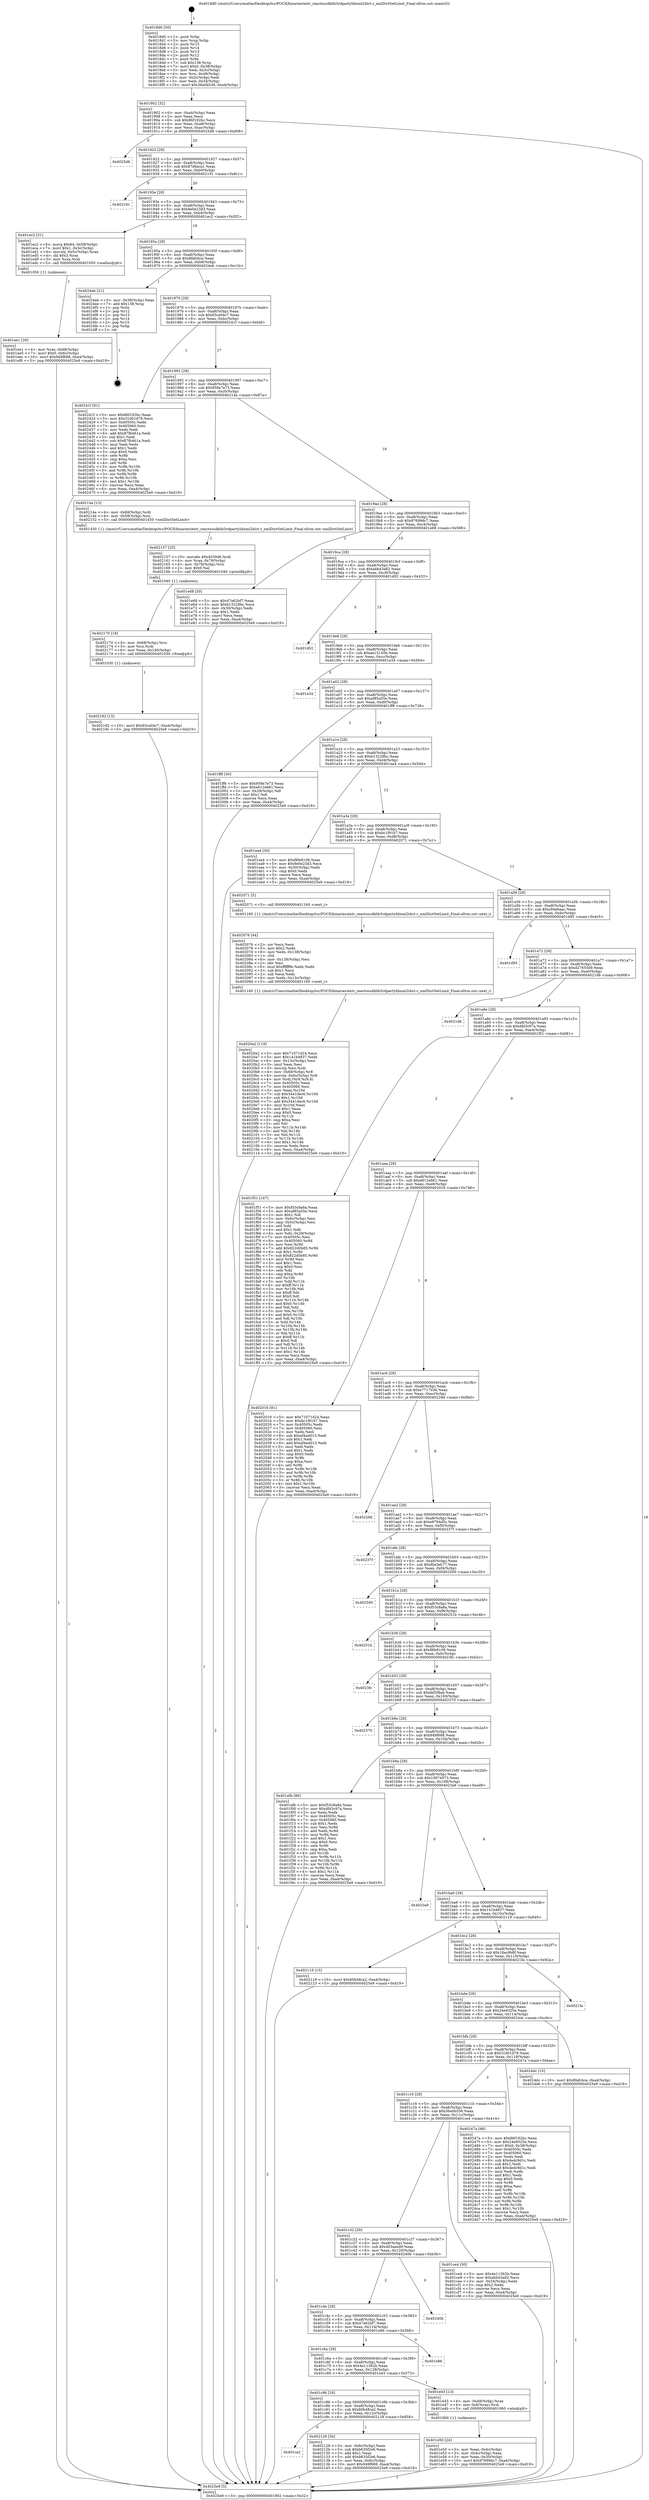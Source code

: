 digraph "0x4018d0" {
  label = "0x4018d0 (/mnt/c/Users/mathe/Desktop/tcc/POCII/binaries/extr_reactossdklib3rdpartylibxml2dict.c_xmlDictSetLimit_Final-ollvm.out::main(0))"
  labelloc = "t"
  node[shape=record]

  Entry [label="",width=0.3,height=0.3,shape=circle,fillcolor=black,style=filled]
  "0x401902" [label="{
     0x401902 [32]\l
     | [instrs]\l
     &nbsp;&nbsp;0x401902 \<+6\>: mov -0xa4(%rbp),%eax\l
     &nbsp;&nbsp;0x401908 \<+2\>: mov %eax,%ecx\l
     &nbsp;&nbsp;0x40190a \<+6\>: sub $0x86f192bc,%ecx\l
     &nbsp;&nbsp;0x401910 \<+6\>: mov %eax,-0xa8(%rbp)\l
     &nbsp;&nbsp;0x401916 \<+6\>: mov %ecx,-0xac(%rbp)\l
     &nbsp;&nbsp;0x40191c \<+6\>: je 00000000004025d8 \<main+0xd08\>\l
  }"]
  "0x4025d8" [label="{
     0x4025d8\l
  }", style=dashed]
  "0x401922" [label="{
     0x401922 [28]\l
     | [instrs]\l
     &nbsp;&nbsp;0x401922 \<+5\>: jmp 0000000000401927 \<main+0x57\>\l
     &nbsp;&nbsp;0x401927 \<+6\>: mov -0xa8(%rbp),%eax\l
     &nbsp;&nbsp;0x40192d \<+5\>: sub $0x87d6aca1,%eax\l
     &nbsp;&nbsp;0x401932 \<+6\>: mov %eax,-0xb0(%rbp)\l
     &nbsp;&nbsp;0x401938 \<+6\>: je 0000000000402191 \<main+0x8c1\>\l
  }"]
  Exit [label="",width=0.3,height=0.3,shape=circle,fillcolor=black,style=filled,peripheries=2]
  "0x402191" [label="{
     0x402191\l
  }", style=dashed]
  "0x40193e" [label="{
     0x40193e [28]\l
     | [instrs]\l
     &nbsp;&nbsp;0x40193e \<+5\>: jmp 0000000000401943 \<main+0x73\>\l
     &nbsp;&nbsp;0x401943 \<+6\>: mov -0xa8(%rbp),%eax\l
     &nbsp;&nbsp;0x401949 \<+5\>: sub $0x8e0e23d3,%eax\l
     &nbsp;&nbsp;0x40194e \<+6\>: mov %eax,-0xb4(%rbp)\l
     &nbsp;&nbsp;0x401954 \<+6\>: je 0000000000401ec2 \<main+0x5f2\>\l
  }"]
  "0x402182" [label="{
     0x402182 [15]\l
     | [instrs]\l
     &nbsp;&nbsp;0x402182 \<+10\>: movl $0x93ca04c7,-0xa4(%rbp)\l
     &nbsp;&nbsp;0x40218c \<+5\>: jmp 00000000004025e9 \<main+0xd19\>\l
  }"]
  "0x401ec2" [label="{
     0x401ec2 [31]\l
     | [instrs]\l
     &nbsp;&nbsp;0x401ec2 \<+8\>: movq $0x64,-0x58(%rbp)\l
     &nbsp;&nbsp;0x401eca \<+7\>: movl $0x1,-0x5c(%rbp)\l
     &nbsp;&nbsp;0x401ed1 \<+4\>: movslq -0x5c(%rbp),%rax\l
     &nbsp;&nbsp;0x401ed5 \<+4\>: shl $0x3,%rax\l
     &nbsp;&nbsp;0x401ed9 \<+3\>: mov %rax,%rdi\l
     &nbsp;&nbsp;0x401edc \<+5\>: call 0000000000401050 \<malloc@plt\>\l
     | [calls]\l
     &nbsp;&nbsp;0x401050 \{1\} (unknown)\l
  }"]
  "0x40195a" [label="{
     0x40195a [28]\l
     | [instrs]\l
     &nbsp;&nbsp;0x40195a \<+5\>: jmp 000000000040195f \<main+0x8f\>\l
     &nbsp;&nbsp;0x40195f \<+6\>: mov -0xa8(%rbp),%eax\l
     &nbsp;&nbsp;0x401965 \<+5\>: sub $0x8fafcbce,%eax\l
     &nbsp;&nbsp;0x40196a \<+6\>: mov %eax,-0xb8(%rbp)\l
     &nbsp;&nbsp;0x401970 \<+6\>: je 00000000004024eb \<main+0xc1b\>\l
  }"]
  "0x402170" [label="{
     0x402170 [18]\l
     | [instrs]\l
     &nbsp;&nbsp;0x402170 \<+4\>: mov -0x68(%rbp),%rsi\l
     &nbsp;&nbsp;0x402174 \<+3\>: mov %rsi,%rdi\l
     &nbsp;&nbsp;0x402177 \<+6\>: mov %eax,-0x140(%rbp)\l
     &nbsp;&nbsp;0x40217d \<+5\>: call 0000000000401030 \<free@plt\>\l
     | [calls]\l
     &nbsp;&nbsp;0x401030 \{1\} (unknown)\l
  }"]
  "0x4024eb" [label="{
     0x4024eb [21]\l
     | [instrs]\l
     &nbsp;&nbsp;0x4024eb \<+3\>: mov -0x38(%rbp),%eax\l
     &nbsp;&nbsp;0x4024ee \<+7\>: add $0x138,%rsp\l
     &nbsp;&nbsp;0x4024f5 \<+1\>: pop %rbx\l
     &nbsp;&nbsp;0x4024f6 \<+2\>: pop %r12\l
     &nbsp;&nbsp;0x4024f8 \<+2\>: pop %r13\l
     &nbsp;&nbsp;0x4024fa \<+2\>: pop %r14\l
     &nbsp;&nbsp;0x4024fc \<+2\>: pop %r15\l
     &nbsp;&nbsp;0x4024fe \<+1\>: pop %rbp\l
     &nbsp;&nbsp;0x4024ff \<+1\>: ret\l
  }"]
  "0x401976" [label="{
     0x401976 [28]\l
     | [instrs]\l
     &nbsp;&nbsp;0x401976 \<+5\>: jmp 000000000040197b \<main+0xab\>\l
     &nbsp;&nbsp;0x40197b \<+6\>: mov -0xa8(%rbp),%eax\l
     &nbsp;&nbsp;0x401981 \<+5\>: sub $0x93ca04c7,%eax\l
     &nbsp;&nbsp;0x401986 \<+6\>: mov %eax,-0xbc(%rbp)\l
     &nbsp;&nbsp;0x40198c \<+6\>: je 000000000040241f \<main+0xb4f\>\l
  }"]
  "0x402157" [label="{
     0x402157 [25]\l
     | [instrs]\l
     &nbsp;&nbsp;0x402157 \<+10\>: movabs $0x4030d6,%rdi\l
     &nbsp;&nbsp;0x402161 \<+4\>: mov %rax,-0x78(%rbp)\l
     &nbsp;&nbsp;0x402165 \<+4\>: mov -0x78(%rbp),%rsi\l
     &nbsp;&nbsp;0x402169 \<+2\>: mov $0x0,%al\l
     &nbsp;&nbsp;0x40216b \<+5\>: call 0000000000401040 \<printf@plt\>\l
     | [calls]\l
     &nbsp;&nbsp;0x401040 \{1\} (unknown)\l
  }"]
  "0x40241f" [label="{
     0x40241f [91]\l
     | [instrs]\l
     &nbsp;&nbsp;0x40241f \<+5\>: mov $0x86f192bc,%eax\l
     &nbsp;&nbsp;0x402424 \<+5\>: mov $0x31d01d79,%ecx\l
     &nbsp;&nbsp;0x402429 \<+7\>: mov 0x40505c,%edx\l
     &nbsp;&nbsp;0x402430 \<+7\>: mov 0x405060,%esi\l
     &nbsp;&nbsp;0x402437 \<+2\>: mov %edx,%edi\l
     &nbsp;&nbsp;0x402439 \<+6\>: add $0x87fb461a,%edi\l
     &nbsp;&nbsp;0x40243f \<+3\>: sub $0x1,%edi\l
     &nbsp;&nbsp;0x402442 \<+6\>: sub $0x87fb461a,%edi\l
     &nbsp;&nbsp;0x402448 \<+3\>: imul %edi,%edx\l
     &nbsp;&nbsp;0x40244b \<+3\>: and $0x1,%edx\l
     &nbsp;&nbsp;0x40244e \<+3\>: cmp $0x0,%edx\l
     &nbsp;&nbsp;0x402451 \<+4\>: sete %r8b\l
     &nbsp;&nbsp;0x402455 \<+3\>: cmp $0xa,%esi\l
     &nbsp;&nbsp;0x402458 \<+4\>: setl %r9b\l
     &nbsp;&nbsp;0x40245c \<+3\>: mov %r8b,%r10b\l
     &nbsp;&nbsp;0x40245f \<+3\>: and %r9b,%r10b\l
     &nbsp;&nbsp;0x402462 \<+3\>: xor %r9b,%r8b\l
     &nbsp;&nbsp;0x402465 \<+3\>: or %r8b,%r10b\l
     &nbsp;&nbsp;0x402468 \<+4\>: test $0x1,%r10b\l
     &nbsp;&nbsp;0x40246c \<+3\>: cmovne %ecx,%eax\l
     &nbsp;&nbsp;0x40246f \<+6\>: mov %eax,-0xa4(%rbp)\l
     &nbsp;&nbsp;0x402475 \<+5\>: jmp 00000000004025e9 \<main+0xd19\>\l
  }"]
  "0x401992" [label="{
     0x401992 [28]\l
     | [instrs]\l
     &nbsp;&nbsp;0x401992 \<+5\>: jmp 0000000000401997 \<main+0xc7\>\l
     &nbsp;&nbsp;0x401997 \<+6\>: mov -0xa8(%rbp),%eax\l
     &nbsp;&nbsp;0x40199d \<+5\>: sub $0x958e7e73,%eax\l
     &nbsp;&nbsp;0x4019a2 \<+6\>: mov %eax,-0xc0(%rbp)\l
     &nbsp;&nbsp;0x4019a8 \<+6\>: je 000000000040214a \<main+0x87a\>\l
  }"]
  "0x401ca2" [label="{
     0x401ca2\l
  }", style=dashed]
  "0x40214a" [label="{
     0x40214a [13]\l
     | [instrs]\l
     &nbsp;&nbsp;0x40214a \<+4\>: mov -0x68(%rbp),%rdi\l
     &nbsp;&nbsp;0x40214e \<+4\>: mov -0x58(%rbp),%rsi\l
     &nbsp;&nbsp;0x402152 \<+5\>: call 0000000000401450 \<xmlDictSetLimit\>\l
     | [calls]\l
     &nbsp;&nbsp;0x401450 \{1\} (/mnt/c/Users/mathe/Desktop/tcc/POCII/binaries/extr_reactossdklib3rdpartylibxml2dict.c_xmlDictSetLimit_Final-ollvm.out::xmlDictSetLimit)\l
  }"]
  "0x4019ae" [label="{
     0x4019ae [28]\l
     | [instrs]\l
     &nbsp;&nbsp;0x4019ae \<+5\>: jmp 00000000004019b3 \<main+0xe3\>\l
     &nbsp;&nbsp;0x4019b3 \<+6\>: mov -0xa8(%rbp),%eax\l
     &nbsp;&nbsp;0x4019b9 \<+5\>: sub $0x97699dc7,%eax\l
     &nbsp;&nbsp;0x4019be \<+6\>: mov %eax,-0xc4(%rbp)\l
     &nbsp;&nbsp;0x4019c4 \<+6\>: je 0000000000401e68 \<main+0x598\>\l
  }"]
  "0x402128" [label="{
     0x402128 [34]\l
     | [instrs]\l
     &nbsp;&nbsp;0x402128 \<+3\>: mov -0x6c(%rbp),%eax\l
     &nbsp;&nbsp;0x40212b \<+5\>: sub $0xb635f2e6,%eax\l
     &nbsp;&nbsp;0x402130 \<+3\>: add $0x1,%eax\l
     &nbsp;&nbsp;0x402133 \<+5\>: add $0xb635f2e6,%eax\l
     &nbsp;&nbsp;0x402138 \<+3\>: mov %eax,-0x6c(%rbp)\l
     &nbsp;&nbsp;0x40213b \<+10\>: movl $0x949f688,-0xa4(%rbp)\l
     &nbsp;&nbsp;0x402145 \<+5\>: jmp 00000000004025e9 \<main+0xd19\>\l
  }"]
  "0x401e68" [label="{
     0x401e68 [30]\l
     | [instrs]\l
     &nbsp;&nbsp;0x401e68 \<+5\>: mov $0x47a62bf7,%eax\l
     &nbsp;&nbsp;0x401e6d \<+5\>: mov $0xb13228bc,%ecx\l
     &nbsp;&nbsp;0x401e72 \<+3\>: mov -0x30(%rbp),%edx\l
     &nbsp;&nbsp;0x401e75 \<+3\>: cmp $0x1,%edx\l
     &nbsp;&nbsp;0x401e78 \<+3\>: cmovl %ecx,%eax\l
     &nbsp;&nbsp;0x401e7b \<+6\>: mov %eax,-0xa4(%rbp)\l
     &nbsp;&nbsp;0x401e81 \<+5\>: jmp 00000000004025e9 \<main+0xd19\>\l
  }"]
  "0x4019ca" [label="{
     0x4019ca [28]\l
     | [instrs]\l
     &nbsp;&nbsp;0x4019ca \<+5\>: jmp 00000000004019cf \<main+0xff\>\l
     &nbsp;&nbsp;0x4019cf \<+6\>: mov -0xa8(%rbp),%eax\l
     &nbsp;&nbsp;0x4019d5 \<+5\>: sub $0xabb43a82,%eax\l
     &nbsp;&nbsp;0x4019da \<+6\>: mov %eax,-0xc8(%rbp)\l
     &nbsp;&nbsp;0x4019e0 \<+6\>: je 0000000000401d02 \<main+0x432\>\l
  }"]
  "0x4020a2" [label="{
     0x4020a2 [119]\l
     | [instrs]\l
     &nbsp;&nbsp;0x4020a2 \<+5\>: mov $0x71071d24,%ecx\l
     &nbsp;&nbsp;0x4020a7 \<+5\>: mov $0x141b4837,%edx\l
     &nbsp;&nbsp;0x4020ac \<+6\>: mov -0x13c(%rbp),%esi\l
     &nbsp;&nbsp;0x4020b2 \<+3\>: imul %eax,%esi\l
     &nbsp;&nbsp;0x4020b5 \<+3\>: movslq %esi,%rdi\l
     &nbsp;&nbsp;0x4020b8 \<+4\>: mov -0x68(%rbp),%r8\l
     &nbsp;&nbsp;0x4020bc \<+4\>: movslq -0x6c(%rbp),%r9\l
     &nbsp;&nbsp;0x4020c0 \<+4\>: mov %rdi,(%r8,%r9,8)\l
     &nbsp;&nbsp;0x4020c4 \<+7\>: mov 0x40505c,%eax\l
     &nbsp;&nbsp;0x4020cb \<+7\>: mov 0x405060,%esi\l
     &nbsp;&nbsp;0x4020d2 \<+3\>: mov %eax,%r10d\l
     &nbsp;&nbsp;0x4020d5 \<+7\>: sub $0x3441dec6,%r10d\l
     &nbsp;&nbsp;0x4020dc \<+4\>: sub $0x1,%r10d\l
     &nbsp;&nbsp;0x4020e0 \<+7\>: add $0x3441dec6,%r10d\l
     &nbsp;&nbsp;0x4020e7 \<+4\>: imul %r10d,%eax\l
     &nbsp;&nbsp;0x4020eb \<+3\>: and $0x1,%eax\l
     &nbsp;&nbsp;0x4020ee \<+3\>: cmp $0x0,%eax\l
     &nbsp;&nbsp;0x4020f1 \<+4\>: sete %r11b\l
     &nbsp;&nbsp;0x4020f5 \<+3\>: cmp $0xa,%esi\l
     &nbsp;&nbsp;0x4020f8 \<+3\>: setl %bl\l
     &nbsp;&nbsp;0x4020fb \<+3\>: mov %r11b,%r14b\l
     &nbsp;&nbsp;0x4020fe \<+3\>: and %bl,%r14b\l
     &nbsp;&nbsp;0x402101 \<+3\>: xor %bl,%r11b\l
     &nbsp;&nbsp;0x402104 \<+3\>: or %r11b,%r14b\l
     &nbsp;&nbsp;0x402107 \<+4\>: test $0x1,%r14b\l
     &nbsp;&nbsp;0x40210b \<+3\>: cmovne %edx,%ecx\l
     &nbsp;&nbsp;0x40210e \<+6\>: mov %ecx,-0xa4(%rbp)\l
     &nbsp;&nbsp;0x402114 \<+5\>: jmp 00000000004025e9 \<main+0xd19\>\l
  }"]
  "0x401d02" [label="{
     0x401d02\l
  }", style=dashed]
  "0x4019e6" [label="{
     0x4019e6 [28]\l
     | [instrs]\l
     &nbsp;&nbsp;0x4019e6 \<+5\>: jmp 00000000004019eb \<main+0x11b\>\l
     &nbsp;&nbsp;0x4019eb \<+6\>: mov -0xa8(%rbp),%eax\l
     &nbsp;&nbsp;0x4019f1 \<+5\>: sub $0xae15145b,%eax\l
     &nbsp;&nbsp;0x4019f6 \<+6\>: mov %eax,-0xcc(%rbp)\l
     &nbsp;&nbsp;0x4019fc \<+6\>: je 0000000000401e34 \<main+0x564\>\l
  }"]
  "0x402076" [label="{
     0x402076 [44]\l
     | [instrs]\l
     &nbsp;&nbsp;0x402076 \<+2\>: xor %ecx,%ecx\l
     &nbsp;&nbsp;0x402078 \<+5\>: mov $0x2,%edx\l
     &nbsp;&nbsp;0x40207d \<+6\>: mov %edx,-0x138(%rbp)\l
     &nbsp;&nbsp;0x402083 \<+1\>: cltd\l
     &nbsp;&nbsp;0x402084 \<+6\>: mov -0x138(%rbp),%esi\l
     &nbsp;&nbsp;0x40208a \<+2\>: idiv %esi\l
     &nbsp;&nbsp;0x40208c \<+6\>: imul $0xfffffffe,%edx,%edx\l
     &nbsp;&nbsp;0x402092 \<+3\>: sub $0x1,%ecx\l
     &nbsp;&nbsp;0x402095 \<+2\>: sub %ecx,%edx\l
     &nbsp;&nbsp;0x402097 \<+6\>: mov %edx,-0x13c(%rbp)\l
     &nbsp;&nbsp;0x40209d \<+5\>: call 0000000000401160 \<next_i\>\l
     | [calls]\l
     &nbsp;&nbsp;0x401160 \{1\} (/mnt/c/Users/mathe/Desktop/tcc/POCII/binaries/extr_reactossdklib3rdpartylibxml2dict.c_xmlDictSetLimit_Final-ollvm.out::next_i)\l
  }"]
  "0x401e34" [label="{
     0x401e34\l
  }", style=dashed]
  "0x401a02" [label="{
     0x401a02 [28]\l
     | [instrs]\l
     &nbsp;&nbsp;0x401a02 \<+5\>: jmp 0000000000401a07 \<main+0x137\>\l
     &nbsp;&nbsp;0x401a07 \<+6\>: mov -0xa8(%rbp),%eax\l
     &nbsp;&nbsp;0x401a0d \<+5\>: sub $0xaf85a55e,%eax\l
     &nbsp;&nbsp;0x401a12 \<+6\>: mov %eax,-0xd0(%rbp)\l
     &nbsp;&nbsp;0x401a18 \<+6\>: je 0000000000401ff8 \<main+0x728\>\l
  }"]
  "0x401ee1" [label="{
     0x401ee1 [26]\l
     | [instrs]\l
     &nbsp;&nbsp;0x401ee1 \<+4\>: mov %rax,-0x68(%rbp)\l
     &nbsp;&nbsp;0x401ee5 \<+7\>: movl $0x0,-0x6c(%rbp)\l
     &nbsp;&nbsp;0x401eec \<+10\>: movl $0x949f688,-0xa4(%rbp)\l
     &nbsp;&nbsp;0x401ef6 \<+5\>: jmp 00000000004025e9 \<main+0xd19\>\l
  }"]
  "0x401ff8" [label="{
     0x401ff8 [30]\l
     | [instrs]\l
     &nbsp;&nbsp;0x401ff8 \<+5\>: mov $0x958e7e73,%eax\l
     &nbsp;&nbsp;0x401ffd \<+5\>: mov $0xe612eb61,%ecx\l
     &nbsp;&nbsp;0x402002 \<+3\>: mov -0x29(%rbp),%dl\l
     &nbsp;&nbsp;0x402005 \<+3\>: test $0x1,%dl\l
     &nbsp;&nbsp;0x402008 \<+3\>: cmovne %ecx,%eax\l
     &nbsp;&nbsp;0x40200b \<+6\>: mov %eax,-0xa4(%rbp)\l
     &nbsp;&nbsp;0x402011 \<+5\>: jmp 00000000004025e9 \<main+0xd19\>\l
  }"]
  "0x401a1e" [label="{
     0x401a1e [28]\l
     | [instrs]\l
     &nbsp;&nbsp;0x401a1e \<+5\>: jmp 0000000000401a23 \<main+0x153\>\l
     &nbsp;&nbsp;0x401a23 \<+6\>: mov -0xa8(%rbp),%eax\l
     &nbsp;&nbsp;0x401a29 \<+5\>: sub $0xb13228bc,%eax\l
     &nbsp;&nbsp;0x401a2e \<+6\>: mov %eax,-0xd4(%rbp)\l
     &nbsp;&nbsp;0x401a34 \<+6\>: je 0000000000401ea4 \<main+0x5d4\>\l
  }"]
  "0x401e50" [label="{
     0x401e50 [24]\l
     | [instrs]\l
     &nbsp;&nbsp;0x401e50 \<+3\>: mov %eax,-0x4c(%rbp)\l
     &nbsp;&nbsp;0x401e53 \<+3\>: mov -0x4c(%rbp),%eax\l
     &nbsp;&nbsp;0x401e56 \<+3\>: mov %eax,-0x30(%rbp)\l
     &nbsp;&nbsp;0x401e59 \<+10\>: movl $0x97699dc7,-0xa4(%rbp)\l
     &nbsp;&nbsp;0x401e63 \<+5\>: jmp 00000000004025e9 \<main+0xd19\>\l
  }"]
  "0x401ea4" [label="{
     0x401ea4 [30]\l
     | [instrs]\l
     &nbsp;&nbsp;0x401ea4 \<+5\>: mov $0xf8fe8108,%eax\l
     &nbsp;&nbsp;0x401ea9 \<+5\>: mov $0x8e0e23d3,%ecx\l
     &nbsp;&nbsp;0x401eae \<+3\>: mov -0x30(%rbp),%edx\l
     &nbsp;&nbsp;0x401eb1 \<+3\>: cmp $0x0,%edx\l
     &nbsp;&nbsp;0x401eb4 \<+3\>: cmove %ecx,%eax\l
     &nbsp;&nbsp;0x401eb7 \<+6\>: mov %eax,-0xa4(%rbp)\l
     &nbsp;&nbsp;0x401ebd \<+5\>: jmp 00000000004025e9 \<main+0xd19\>\l
  }"]
  "0x401a3a" [label="{
     0x401a3a [28]\l
     | [instrs]\l
     &nbsp;&nbsp;0x401a3a \<+5\>: jmp 0000000000401a3f \<main+0x16f\>\l
     &nbsp;&nbsp;0x401a3f \<+6\>: mov -0xa8(%rbp),%eax\l
     &nbsp;&nbsp;0x401a45 \<+5\>: sub $0xbc1f9167,%eax\l
     &nbsp;&nbsp;0x401a4a \<+6\>: mov %eax,-0xd8(%rbp)\l
     &nbsp;&nbsp;0x401a50 \<+6\>: je 0000000000402071 \<main+0x7a1\>\l
  }"]
  "0x401c86" [label="{
     0x401c86 [28]\l
     | [instrs]\l
     &nbsp;&nbsp;0x401c86 \<+5\>: jmp 0000000000401c8b \<main+0x3bb\>\l
     &nbsp;&nbsp;0x401c8b \<+6\>: mov -0xa8(%rbp),%eax\l
     &nbsp;&nbsp;0x401c91 \<+5\>: sub $0x60b48ca2,%eax\l
     &nbsp;&nbsp;0x401c96 \<+6\>: mov %eax,-0x12c(%rbp)\l
     &nbsp;&nbsp;0x401c9c \<+6\>: je 0000000000402128 \<main+0x858\>\l
  }"]
  "0x402071" [label="{
     0x402071 [5]\l
     | [instrs]\l
     &nbsp;&nbsp;0x402071 \<+5\>: call 0000000000401160 \<next_i\>\l
     | [calls]\l
     &nbsp;&nbsp;0x401160 \{1\} (/mnt/c/Users/mathe/Desktop/tcc/POCII/binaries/extr_reactossdklib3rdpartylibxml2dict.c_xmlDictSetLimit_Final-ollvm.out::next_i)\l
  }"]
  "0x401a56" [label="{
     0x401a56 [28]\l
     | [instrs]\l
     &nbsp;&nbsp;0x401a56 \<+5\>: jmp 0000000000401a5b \<main+0x18b\>\l
     &nbsp;&nbsp;0x401a5b \<+6\>: mov -0xa8(%rbp),%eax\l
     &nbsp;&nbsp;0x401a61 \<+5\>: sub $0xc94ebaac,%eax\l
     &nbsp;&nbsp;0x401a66 \<+6\>: mov %eax,-0xdc(%rbp)\l
     &nbsp;&nbsp;0x401a6c \<+6\>: je 0000000000401d95 \<main+0x4c5\>\l
  }"]
  "0x401e43" [label="{
     0x401e43 [13]\l
     | [instrs]\l
     &nbsp;&nbsp;0x401e43 \<+4\>: mov -0x48(%rbp),%rax\l
     &nbsp;&nbsp;0x401e47 \<+4\>: mov 0x8(%rax),%rdi\l
     &nbsp;&nbsp;0x401e4b \<+5\>: call 0000000000401060 \<atoi@plt\>\l
     | [calls]\l
     &nbsp;&nbsp;0x401060 \{1\} (unknown)\l
  }"]
  "0x401d95" [label="{
     0x401d95\l
  }", style=dashed]
  "0x401a72" [label="{
     0x401a72 [28]\l
     | [instrs]\l
     &nbsp;&nbsp;0x401a72 \<+5\>: jmp 0000000000401a77 \<main+0x1a7\>\l
     &nbsp;&nbsp;0x401a77 \<+6\>: mov -0xa8(%rbp),%eax\l
     &nbsp;&nbsp;0x401a7d \<+5\>: sub $0xd27655d9,%eax\l
     &nbsp;&nbsp;0x401a82 \<+6\>: mov %eax,-0xe0(%rbp)\l
     &nbsp;&nbsp;0x401a88 \<+6\>: je 00000000004021d6 \<main+0x906\>\l
  }"]
  "0x401c6a" [label="{
     0x401c6a [28]\l
     | [instrs]\l
     &nbsp;&nbsp;0x401c6a \<+5\>: jmp 0000000000401c6f \<main+0x39f\>\l
     &nbsp;&nbsp;0x401c6f \<+6\>: mov -0xa8(%rbp),%eax\l
     &nbsp;&nbsp;0x401c75 \<+5\>: sub $0x4e11362b,%eax\l
     &nbsp;&nbsp;0x401c7a \<+6\>: mov %eax,-0x128(%rbp)\l
     &nbsp;&nbsp;0x401c80 \<+6\>: je 0000000000401e43 \<main+0x573\>\l
  }"]
  "0x4021d6" [label="{
     0x4021d6\l
  }", style=dashed]
  "0x401a8e" [label="{
     0x401a8e [28]\l
     | [instrs]\l
     &nbsp;&nbsp;0x401a8e \<+5\>: jmp 0000000000401a93 \<main+0x1c3\>\l
     &nbsp;&nbsp;0x401a93 \<+6\>: mov -0xa8(%rbp),%eax\l
     &nbsp;&nbsp;0x401a99 \<+5\>: sub $0xdfd3c97a,%eax\l
     &nbsp;&nbsp;0x401a9e \<+6\>: mov %eax,-0xe4(%rbp)\l
     &nbsp;&nbsp;0x401aa4 \<+6\>: je 0000000000401f51 \<main+0x681\>\l
  }"]
  "0x401e86" [label="{
     0x401e86\l
  }", style=dashed]
  "0x401f51" [label="{
     0x401f51 [167]\l
     | [instrs]\l
     &nbsp;&nbsp;0x401f51 \<+5\>: mov $0xf53c8a8a,%eax\l
     &nbsp;&nbsp;0x401f56 \<+5\>: mov $0xaf85a55e,%ecx\l
     &nbsp;&nbsp;0x401f5b \<+2\>: mov $0x1,%dl\l
     &nbsp;&nbsp;0x401f5d \<+3\>: mov -0x6c(%rbp),%esi\l
     &nbsp;&nbsp;0x401f60 \<+3\>: cmp -0x5c(%rbp),%esi\l
     &nbsp;&nbsp;0x401f63 \<+4\>: setl %dil\l
     &nbsp;&nbsp;0x401f67 \<+4\>: and $0x1,%dil\l
     &nbsp;&nbsp;0x401f6b \<+4\>: mov %dil,-0x29(%rbp)\l
     &nbsp;&nbsp;0x401f6f \<+7\>: mov 0x40505c,%esi\l
     &nbsp;&nbsp;0x401f76 \<+8\>: mov 0x405060,%r8d\l
     &nbsp;&nbsp;0x401f7e \<+3\>: mov %esi,%r9d\l
     &nbsp;&nbsp;0x401f81 \<+7\>: add $0x822d0b85,%r9d\l
     &nbsp;&nbsp;0x401f88 \<+4\>: sub $0x1,%r9d\l
     &nbsp;&nbsp;0x401f8c \<+7\>: sub $0x822d0b85,%r9d\l
     &nbsp;&nbsp;0x401f93 \<+4\>: imul %r9d,%esi\l
     &nbsp;&nbsp;0x401f97 \<+3\>: and $0x1,%esi\l
     &nbsp;&nbsp;0x401f9a \<+3\>: cmp $0x0,%esi\l
     &nbsp;&nbsp;0x401f9d \<+4\>: sete %dil\l
     &nbsp;&nbsp;0x401fa1 \<+4\>: cmp $0xa,%r8d\l
     &nbsp;&nbsp;0x401fa5 \<+4\>: setl %r10b\l
     &nbsp;&nbsp;0x401fa9 \<+3\>: mov %dil,%r11b\l
     &nbsp;&nbsp;0x401fac \<+4\>: xor $0xff,%r11b\l
     &nbsp;&nbsp;0x401fb0 \<+3\>: mov %r10b,%bl\l
     &nbsp;&nbsp;0x401fb3 \<+3\>: xor $0xff,%bl\l
     &nbsp;&nbsp;0x401fb6 \<+3\>: xor $0x0,%dl\l
     &nbsp;&nbsp;0x401fb9 \<+3\>: mov %r11b,%r14b\l
     &nbsp;&nbsp;0x401fbc \<+4\>: and $0x0,%r14b\l
     &nbsp;&nbsp;0x401fc0 \<+3\>: and %dl,%dil\l
     &nbsp;&nbsp;0x401fc3 \<+3\>: mov %bl,%r15b\l
     &nbsp;&nbsp;0x401fc6 \<+4\>: and $0x0,%r15b\l
     &nbsp;&nbsp;0x401fca \<+3\>: and %dl,%r10b\l
     &nbsp;&nbsp;0x401fcd \<+3\>: or %dil,%r14b\l
     &nbsp;&nbsp;0x401fd0 \<+3\>: or %r10b,%r15b\l
     &nbsp;&nbsp;0x401fd3 \<+3\>: xor %r15b,%r14b\l
     &nbsp;&nbsp;0x401fd6 \<+3\>: or %bl,%r11b\l
     &nbsp;&nbsp;0x401fd9 \<+4\>: xor $0xff,%r11b\l
     &nbsp;&nbsp;0x401fdd \<+3\>: or $0x0,%dl\l
     &nbsp;&nbsp;0x401fe0 \<+3\>: and %dl,%r11b\l
     &nbsp;&nbsp;0x401fe3 \<+3\>: or %r11b,%r14b\l
     &nbsp;&nbsp;0x401fe6 \<+4\>: test $0x1,%r14b\l
     &nbsp;&nbsp;0x401fea \<+3\>: cmovne %ecx,%eax\l
     &nbsp;&nbsp;0x401fed \<+6\>: mov %eax,-0xa4(%rbp)\l
     &nbsp;&nbsp;0x401ff3 \<+5\>: jmp 00000000004025e9 \<main+0xd19\>\l
  }"]
  "0x401aaa" [label="{
     0x401aaa [28]\l
     | [instrs]\l
     &nbsp;&nbsp;0x401aaa \<+5\>: jmp 0000000000401aaf \<main+0x1df\>\l
     &nbsp;&nbsp;0x401aaf \<+6\>: mov -0xa8(%rbp),%eax\l
     &nbsp;&nbsp;0x401ab5 \<+5\>: sub $0xe612eb61,%eax\l
     &nbsp;&nbsp;0x401aba \<+6\>: mov %eax,-0xe8(%rbp)\l
     &nbsp;&nbsp;0x401ac0 \<+6\>: je 0000000000402016 \<main+0x746\>\l
  }"]
  "0x401c4e" [label="{
     0x401c4e [28]\l
     | [instrs]\l
     &nbsp;&nbsp;0x401c4e \<+5\>: jmp 0000000000401c53 \<main+0x383\>\l
     &nbsp;&nbsp;0x401c53 \<+6\>: mov -0xa8(%rbp),%eax\l
     &nbsp;&nbsp;0x401c59 \<+5\>: sub $0x47a62bf7,%eax\l
     &nbsp;&nbsp;0x401c5e \<+6\>: mov %eax,-0x124(%rbp)\l
     &nbsp;&nbsp;0x401c64 \<+6\>: je 0000000000401e86 \<main+0x5b6\>\l
  }"]
  "0x402016" [label="{
     0x402016 [91]\l
     | [instrs]\l
     &nbsp;&nbsp;0x402016 \<+5\>: mov $0x71071d24,%eax\l
     &nbsp;&nbsp;0x40201b \<+5\>: mov $0xbc1f9167,%ecx\l
     &nbsp;&nbsp;0x402020 \<+7\>: mov 0x40505c,%edx\l
     &nbsp;&nbsp;0x402027 \<+7\>: mov 0x405060,%esi\l
     &nbsp;&nbsp;0x40202e \<+2\>: mov %edx,%edi\l
     &nbsp;&nbsp;0x402030 \<+6\>: sub $0xaf4a4013,%edi\l
     &nbsp;&nbsp;0x402036 \<+3\>: sub $0x1,%edi\l
     &nbsp;&nbsp;0x402039 \<+6\>: add $0xaf4a4013,%edi\l
     &nbsp;&nbsp;0x40203f \<+3\>: imul %edi,%edx\l
     &nbsp;&nbsp;0x402042 \<+3\>: and $0x1,%edx\l
     &nbsp;&nbsp;0x402045 \<+3\>: cmp $0x0,%edx\l
     &nbsp;&nbsp;0x402048 \<+4\>: sete %r8b\l
     &nbsp;&nbsp;0x40204c \<+3\>: cmp $0xa,%esi\l
     &nbsp;&nbsp;0x40204f \<+4\>: setl %r9b\l
     &nbsp;&nbsp;0x402053 \<+3\>: mov %r8b,%r10b\l
     &nbsp;&nbsp;0x402056 \<+3\>: and %r9b,%r10b\l
     &nbsp;&nbsp;0x402059 \<+3\>: xor %r9b,%r8b\l
     &nbsp;&nbsp;0x40205c \<+3\>: or %r8b,%r10b\l
     &nbsp;&nbsp;0x40205f \<+4\>: test $0x1,%r10b\l
     &nbsp;&nbsp;0x402063 \<+3\>: cmovne %ecx,%eax\l
     &nbsp;&nbsp;0x402066 \<+6\>: mov %eax,-0xa4(%rbp)\l
     &nbsp;&nbsp;0x40206c \<+5\>: jmp 00000000004025e9 \<main+0xd19\>\l
  }"]
  "0x401ac6" [label="{
     0x401ac6 [28]\l
     | [instrs]\l
     &nbsp;&nbsp;0x401ac6 \<+5\>: jmp 0000000000401acb \<main+0x1fb\>\l
     &nbsp;&nbsp;0x401acb \<+6\>: mov -0xa8(%rbp),%eax\l
     &nbsp;&nbsp;0x401ad1 \<+5\>: sub $0xe7717036,%eax\l
     &nbsp;&nbsp;0x401ad6 \<+6\>: mov %eax,-0xec(%rbp)\l
     &nbsp;&nbsp;0x401adc \<+6\>: je 000000000040228d \<main+0x9bd\>\l
  }"]
  "0x40240b" [label="{
     0x40240b\l
  }", style=dashed]
  "0x40228d" [label="{
     0x40228d\l
  }", style=dashed]
  "0x401ae2" [label="{
     0x401ae2 [28]\l
     | [instrs]\l
     &nbsp;&nbsp;0x401ae2 \<+5\>: jmp 0000000000401ae7 \<main+0x217\>\l
     &nbsp;&nbsp;0x401ae7 \<+6\>: mov -0xa8(%rbp),%eax\l
     &nbsp;&nbsp;0x401aed \<+5\>: sub $0xe8764d5c,%eax\l
     &nbsp;&nbsp;0x401af2 \<+6\>: mov %eax,-0xf0(%rbp)\l
     &nbsp;&nbsp;0x401af8 \<+6\>: je 000000000040237f \<main+0xaaf\>\l
  }"]
  "0x4018d0" [label="{
     0x4018d0 [50]\l
     | [instrs]\l
     &nbsp;&nbsp;0x4018d0 \<+1\>: push %rbp\l
     &nbsp;&nbsp;0x4018d1 \<+3\>: mov %rsp,%rbp\l
     &nbsp;&nbsp;0x4018d4 \<+2\>: push %r15\l
     &nbsp;&nbsp;0x4018d6 \<+2\>: push %r14\l
     &nbsp;&nbsp;0x4018d8 \<+2\>: push %r13\l
     &nbsp;&nbsp;0x4018da \<+2\>: push %r12\l
     &nbsp;&nbsp;0x4018dc \<+1\>: push %rbx\l
     &nbsp;&nbsp;0x4018dd \<+7\>: sub $0x138,%rsp\l
     &nbsp;&nbsp;0x4018e4 \<+7\>: movl $0x0,-0x38(%rbp)\l
     &nbsp;&nbsp;0x4018eb \<+3\>: mov %edi,-0x3c(%rbp)\l
     &nbsp;&nbsp;0x4018ee \<+4\>: mov %rsi,-0x48(%rbp)\l
     &nbsp;&nbsp;0x4018f2 \<+3\>: mov -0x3c(%rbp),%edi\l
     &nbsp;&nbsp;0x4018f5 \<+3\>: mov %edi,-0x34(%rbp)\l
     &nbsp;&nbsp;0x4018f8 \<+10\>: movl $0x36a0b536,-0xa4(%rbp)\l
  }"]
  "0x40237f" [label="{
     0x40237f\l
  }", style=dashed]
  "0x401afe" [label="{
     0x401afe [28]\l
     | [instrs]\l
     &nbsp;&nbsp;0x401afe \<+5\>: jmp 0000000000401b03 \<main+0x233\>\l
     &nbsp;&nbsp;0x401b03 \<+6\>: mov -0xa8(%rbp),%eax\l
     &nbsp;&nbsp;0x401b09 \<+5\>: sub $0xf0a3eb77,%eax\l
     &nbsp;&nbsp;0x401b0e \<+6\>: mov %eax,-0xf4(%rbp)\l
     &nbsp;&nbsp;0x401b14 \<+6\>: je 0000000000402500 \<main+0xc30\>\l
  }"]
  "0x4025e9" [label="{
     0x4025e9 [5]\l
     | [instrs]\l
     &nbsp;&nbsp;0x4025e9 \<+5\>: jmp 0000000000401902 \<main+0x32\>\l
  }"]
  "0x402500" [label="{
     0x402500\l
  }", style=dashed]
  "0x401b1a" [label="{
     0x401b1a [28]\l
     | [instrs]\l
     &nbsp;&nbsp;0x401b1a \<+5\>: jmp 0000000000401b1f \<main+0x24f\>\l
     &nbsp;&nbsp;0x401b1f \<+6\>: mov -0xa8(%rbp),%eax\l
     &nbsp;&nbsp;0x401b25 \<+5\>: sub $0xf53c8a8a,%eax\l
     &nbsp;&nbsp;0x401b2a \<+6\>: mov %eax,-0xf8(%rbp)\l
     &nbsp;&nbsp;0x401b30 \<+6\>: je 000000000040251b \<main+0xc4b\>\l
  }"]
  "0x401c32" [label="{
     0x401c32 [28]\l
     | [instrs]\l
     &nbsp;&nbsp;0x401c32 \<+5\>: jmp 0000000000401c37 \<main+0x367\>\l
     &nbsp;&nbsp;0x401c37 \<+6\>: mov -0xa8(%rbp),%eax\l
     &nbsp;&nbsp;0x401c3d \<+5\>: sub $0x403aeed9,%eax\l
     &nbsp;&nbsp;0x401c42 \<+6\>: mov %eax,-0x120(%rbp)\l
     &nbsp;&nbsp;0x401c48 \<+6\>: je 000000000040240b \<main+0xb3b\>\l
  }"]
  "0x40251b" [label="{
     0x40251b\l
  }", style=dashed]
  "0x401b36" [label="{
     0x401b36 [28]\l
     | [instrs]\l
     &nbsp;&nbsp;0x401b36 \<+5\>: jmp 0000000000401b3b \<main+0x26b\>\l
     &nbsp;&nbsp;0x401b3b \<+6\>: mov -0xa8(%rbp),%eax\l
     &nbsp;&nbsp;0x401b41 \<+5\>: sub $0xf8fe8108,%eax\l
     &nbsp;&nbsp;0x401b46 \<+6\>: mov %eax,-0xfc(%rbp)\l
     &nbsp;&nbsp;0x401b4c \<+6\>: je 00000000004023fc \<main+0xb2c\>\l
  }"]
  "0x401ce4" [label="{
     0x401ce4 [30]\l
     | [instrs]\l
     &nbsp;&nbsp;0x401ce4 \<+5\>: mov $0x4e11362b,%eax\l
     &nbsp;&nbsp;0x401ce9 \<+5\>: mov $0xabb43a82,%ecx\l
     &nbsp;&nbsp;0x401cee \<+3\>: mov -0x34(%rbp),%edx\l
     &nbsp;&nbsp;0x401cf1 \<+3\>: cmp $0x2,%edx\l
     &nbsp;&nbsp;0x401cf4 \<+3\>: cmovne %ecx,%eax\l
     &nbsp;&nbsp;0x401cf7 \<+6\>: mov %eax,-0xa4(%rbp)\l
     &nbsp;&nbsp;0x401cfd \<+5\>: jmp 00000000004025e9 \<main+0xd19\>\l
  }"]
  "0x4023fc" [label="{
     0x4023fc\l
  }", style=dashed]
  "0x401b52" [label="{
     0x401b52 [28]\l
     | [instrs]\l
     &nbsp;&nbsp;0x401b52 \<+5\>: jmp 0000000000401b57 \<main+0x287\>\l
     &nbsp;&nbsp;0x401b57 \<+6\>: mov -0xa8(%rbp),%eax\l
     &nbsp;&nbsp;0x401b5d \<+5\>: sub $0xfef2f8ab,%eax\l
     &nbsp;&nbsp;0x401b62 \<+6\>: mov %eax,-0x100(%rbp)\l
     &nbsp;&nbsp;0x401b68 \<+6\>: je 0000000000402370 \<main+0xaa0\>\l
  }"]
  "0x401c16" [label="{
     0x401c16 [28]\l
     | [instrs]\l
     &nbsp;&nbsp;0x401c16 \<+5\>: jmp 0000000000401c1b \<main+0x34b\>\l
     &nbsp;&nbsp;0x401c1b \<+6\>: mov -0xa8(%rbp),%eax\l
     &nbsp;&nbsp;0x401c21 \<+5\>: sub $0x36a0b536,%eax\l
     &nbsp;&nbsp;0x401c26 \<+6\>: mov %eax,-0x11c(%rbp)\l
     &nbsp;&nbsp;0x401c2c \<+6\>: je 0000000000401ce4 \<main+0x414\>\l
  }"]
  "0x402370" [label="{
     0x402370\l
  }", style=dashed]
  "0x401b6e" [label="{
     0x401b6e [28]\l
     | [instrs]\l
     &nbsp;&nbsp;0x401b6e \<+5\>: jmp 0000000000401b73 \<main+0x2a3\>\l
     &nbsp;&nbsp;0x401b73 \<+6\>: mov -0xa8(%rbp),%eax\l
     &nbsp;&nbsp;0x401b79 \<+5\>: sub $0x949f688,%eax\l
     &nbsp;&nbsp;0x401b7e \<+6\>: mov %eax,-0x104(%rbp)\l
     &nbsp;&nbsp;0x401b84 \<+6\>: je 0000000000401efb \<main+0x62b\>\l
  }"]
  "0x40247a" [label="{
     0x40247a [98]\l
     | [instrs]\l
     &nbsp;&nbsp;0x40247a \<+5\>: mov $0x86f192bc,%eax\l
     &nbsp;&nbsp;0x40247f \<+5\>: mov $0x24e9325e,%ecx\l
     &nbsp;&nbsp;0x402484 \<+7\>: movl $0x0,-0x38(%rbp)\l
     &nbsp;&nbsp;0x40248b \<+7\>: mov 0x40505c,%edx\l
     &nbsp;&nbsp;0x402492 \<+7\>: mov 0x405060,%esi\l
     &nbsp;&nbsp;0x402499 \<+2\>: mov %edx,%edi\l
     &nbsp;&nbsp;0x40249b \<+6\>: sub $0xdedc9d1c,%edi\l
     &nbsp;&nbsp;0x4024a1 \<+3\>: sub $0x1,%edi\l
     &nbsp;&nbsp;0x4024a4 \<+6\>: add $0xdedc9d1c,%edi\l
     &nbsp;&nbsp;0x4024aa \<+3\>: imul %edi,%edx\l
     &nbsp;&nbsp;0x4024ad \<+3\>: and $0x1,%edx\l
     &nbsp;&nbsp;0x4024b0 \<+3\>: cmp $0x0,%edx\l
     &nbsp;&nbsp;0x4024b3 \<+4\>: sete %r8b\l
     &nbsp;&nbsp;0x4024b7 \<+3\>: cmp $0xa,%esi\l
     &nbsp;&nbsp;0x4024ba \<+4\>: setl %r9b\l
     &nbsp;&nbsp;0x4024be \<+3\>: mov %r8b,%r10b\l
     &nbsp;&nbsp;0x4024c1 \<+3\>: and %r9b,%r10b\l
     &nbsp;&nbsp;0x4024c4 \<+3\>: xor %r9b,%r8b\l
     &nbsp;&nbsp;0x4024c7 \<+3\>: or %r8b,%r10b\l
     &nbsp;&nbsp;0x4024ca \<+4\>: test $0x1,%r10b\l
     &nbsp;&nbsp;0x4024ce \<+3\>: cmovne %ecx,%eax\l
     &nbsp;&nbsp;0x4024d1 \<+6\>: mov %eax,-0xa4(%rbp)\l
     &nbsp;&nbsp;0x4024d7 \<+5\>: jmp 00000000004025e9 \<main+0xd19\>\l
  }"]
  "0x401efb" [label="{
     0x401efb [86]\l
     | [instrs]\l
     &nbsp;&nbsp;0x401efb \<+5\>: mov $0xf53c8a8a,%eax\l
     &nbsp;&nbsp;0x401f00 \<+5\>: mov $0xdfd3c97a,%ecx\l
     &nbsp;&nbsp;0x401f05 \<+2\>: xor %edx,%edx\l
     &nbsp;&nbsp;0x401f07 \<+7\>: mov 0x40505c,%esi\l
     &nbsp;&nbsp;0x401f0e \<+7\>: mov 0x405060,%edi\l
     &nbsp;&nbsp;0x401f15 \<+3\>: sub $0x1,%edx\l
     &nbsp;&nbsp;0x401f18 \<+3\>: mov %esi,%r8d\l
     &nbsp;&nbsp;0x401f1b \<+3\>: add %edx,%r8d\l
     &nbsp;&nbsp;0x401f1e \<+4\>: imul %r8d,%esi\l
     &nbsp;&nbsp;0x401f22 \<+3\>: and $0x1,%esi\l
     &nbsp;&nbsp;0x401f25 \<+3\>: cmp $0x0,%esi\l
     &nbsp;&nbsp;0x401f28 \<+4\>: sete %r9b\l
     &nbsp;&nbsp;0x401f2c \<+3\>: cmp $0xa,%edi\l
     &nbsp;&nbsp;0x401f2f \<+4\>: setl %r10b\l
     &nbsp;&nbsp;0x401f33 \<+3\>: mov %r9b,%r11b\l
     &nbsp;&nbsp;0x401f36 \<+3\>: and %r10b,%r11b\l
     &nbsp;&nbsp;0x401f39 \<+3\>: xor %r10b,%r9b\l
     &nbsp;&nbsp;0x401f3c \<+3\>: or %r9b,%r11b\l
     &nbsp;&nbsp;0x401f3f \<+4\>: test $0x1,%r11b\l
     &nbsp;&nbsp;0x401f43 \<+3\>: cmovne %ecx,%eax\l
     &nbsp;&nbsp;0x401f46 \<+6\>: mov %eax,-0xa4(%rbp)\l
     &nbsp;&nbsp;0x401f4c \<+5\>: jmp 00000000004025e9 \<main+0xd19\>\l
  }"]
  "0x401b8a" [label="{
     0x401b8a [28]\l
     | [instrs]\l
     &nbsp;&nbsp;0x401b8a \<+5\>: jmp 0000000000401b8f \<main+0x2bf\>\l
     &nbsp;&nbsp;0x401b8f \<+6\>: mov -0xa8(%rbp),%eax\l
     &nbsp;&nbsp;0x401b95 \<+5\>: sub $0x10074073,%eax\l
     &nbsp;&nbsp;0x401b9a \<+6\>: mov %eax,-0x108(%rbp)\l
     &nbsp;&nbsp;0x401ba0 \<+6\>: je 00000000004023a9 \<main+0xad9\>\l
  }"]
  "0x401bfa" [label="{
     0x401bfa [28]\l
     | [instrs]\l
     &nbsp;&nbsp;0x401bfa \<+5\>: jmp 0000000000401bff \<main+0x32f\>\l
     &nbsp;&nbsp;0x401bff \<+6\>: mov -0xa8(%rbp),%eax\l
     &nbsp;&nbsp;0x401c05 \<+5\>: sub $0x31d01d79,%eax\l
     &nbsp;&nbsp;0x401c0a \<+6\>: mov %eax,-0x118(%rbp)\l
     &nbsp;&nbsp;0x401c10 \<+6\>: je 000000000040247a \<main+0xbaa\>\l
  }"]
  "0x4023a9" [label="{
     0x4023a9\l
  }", style=dashed]
  "0x401ba6" [label="{
     0x401ba6 [28]\l
     | [instrs]\l
     &nbsp;&nbsp;0x401ba6 \<+5\>: jmp 0000000000401bab \<main+0x2db\>\l
     &nbsp;&nbsp;0x401bab \<+6\>: mov -0xa8(%rbp),%eax\l
     &nbsp;&nbsp;0x401bb1 \<+5\>: sub $0x141b4837,%eax\l
     &nbsp;&nbsp;0x401bb6 \<+6\>: mov %eax,-0x10c(%rbp)\l
     &nbsp;&nbsp;0x401bbc \<+6\>: je 0000000000402119 \<main+0x849\>\l
  }"]
  "0x4024dc" [label="{
     0x4024dc [15]\l
     | [instrs]\l
     &nbsp;&nbsp;0x4024dc \<+10\>: movl $0x8fafcbce,-0xa4(%rbp)\l
     &nbsp;&nbsp;0x4024e6 \<+5\>: jmp 00000000004025e9 \<main+0xd19\>\l
  }"]
  "0x402119" [label="{
     0x402119 [15]\l
     | [instrs]\l
     &nbsp;&nbsp;0x402119 \<+10\>: movl $0x60b48ca2,-0xa4(%rbp)\l
     &nbsp;&nbsp;0x402123 \<+5\>: jmp 00000000004025e9 \<main+0xd19\>\l
  }"]
  "0x401bc2" [label="{
     0x401bc2 [28]\l
     | [instrs]\l
     &nbsp;&nbsp;0x401bc2 \<+5\>: jmp 0000000000401bc7 \<main+0x2f7\>\l
     &nbsp;&nbsp;0x401bc7 \<+6\>: mov -0xa8(%rbp),%eax\l
     &nbsp;&nbsp;0x401bcd \<+5\>: sub $0x18ac9b8f,%eax\l
     &nbsp;&nbsp;0x401bd2 \<+6\>: mov %eax,-0x110(%rbp)\l
     &nbsp;&nbsp;0x401bd8 \<+6\>: je 00000000004021fa \<main+0x92a\>\l
  }"]
  "0x401bde" [label="{
     0x401bde [28]\l
     | [instrs]\l
     &nbsp;&nbsp;0x401bde \<+5\>: jmp 0000000000401be3 \<main+0x313\>\l
     &nbsp;&nbsp;0x401be3 \<+6\>: mov -0xa8(%rbp),%eax\l
     &nbsp;&nbsp;0x401be9 \<+5\>: sub $0x24e9325e,%eax\l
     &nbsp;&nbsp;0x401bee \<+6\>: mov %eax,-0x114(%rbp)\l
     &nbsp;&nbsp;0x401bf4 \<+6\>: je 00000000004024dc \<main+0xc0c\>\l
  }"]
  "0x4021fa" [label="{
     0x4021fa\l
  }", style=dashed]
  Entry -> "0x4018d0" [label=" 1"]
  "0x401902" -> "0x4025d8" [label=" 0"]
  "0x401902" -> "0x401922" [label=" 20"]
  "0x4024eb" -> Exit [label=" 1"]
  "0x401922" -> "0x402191" [label=" 0"]
  "0x401922" -> "0x40193e" [label=" 20"]
  "0x4024dc" -> "0x4025e9" [label=" 1"]
  "0x40193e" -> "0x401ec2" [label=" 1"]
  "0x40193e" -> "0x40195a" [label=" 19"]
  "0x40247a" -> "0x4025e9" [label=" 1"]
  "0x40195a" -> "0x4024eb" [label=" 1"]
  "0x40195a" -> "0x401976" [label=" 18"]
  "0x40241f" -> "0x4025e9" [label=" 1"]
  "0x401976" -> "0x40241f" [label=" 1"]
  "0x401976" -> "0x401992" [label=" 17"]
  "0x402182" -> "0x4025e9" [label=" 1"]
  "0x401992" -> "0x40214a" [label=" 1"]
  "0x401992" -> "0x4019ae" [label=" 16"]
  "0x402170" -> "0x402182" [label=" 1"]
  "0x4019ae" -> "0x401e68" [label=" 1"]
  "0x4019ae" -> "0x4019ca" [label=" 15"]
  "0x402157" -> "0x402170" [label=" 1"]
  "0x4019ca" -> "0x401d02" [label=" 0"]
  "0x4019ca" -> "0x4019e6" [label=" 15"]
  "0x402128" -> "0x4025e9" [label=" 1"]
  "0x4019e6" -> "0x401e34" [label=" 0"]
  "0x4019e6" -> "0x401a02" [label=" 15"]
  "0x401c86" -> "0x401ca2" [label=" 0"]
  "0x401a02" -> "0x401ff8" [label=" 2"]
  "0x401a02" -> "0x401a1e" [label=" 13"]
  "0x401c86" -> "0x402128" [label=" 1"]
  "0x401a1e" -> "0x401ea4" [label=" 1"]
  "0x401a1e" -> "0x401a3a" [label=" 12"]
  "0x40214a" -> "0x402157" [label=" 1"]
  "0x401a3a" -> "0x402071" [label=" 1"]
  "0x401a3a" -> "0x401a56" [label=" 11"]
  "0x402119" -> "0x4025e9" [label=" 1"]
  "0x401a56" -> "0x401d95" [label=" 0"]
  "0x401a56" -> "0x401a72" [label=" 11"]
  "0x4020a2" -> "0x4025e9" [label=" 1"]
  "0x401a72" -> "0x4021d6" [label=" 0"]
  "0x401a72" -> "0x401a8e" [label=" 11"]
  "0x402071" -> "0x402076" [label=" 1"]
  "0x401a8e" -> "0x401f51" [label=" 2"]
  "0x401a8e" -> "0x401aaa" [label=" 9"]
  "0x402016" -> "0x4025e9" [label=" 1"]
  "0x401aaa" -> "0x402016" [label=" 1"]
  "0x401aaa" -> "0x401ac6" [label=" 8"]
  "0x401f51" -> "0x4025e9" [label=" 2"]
  "0x401ac6" -> "0x40228d" [label=" 0"]
  "0x401ac6" -> "0x401ae2" [label=" 8"]
  "0x401efb" -> "0x4025e9" [label=" 2"]
  "0x401ae2" -> "0x40237f" [label=" 0"]
  "0x401ae2" -> "0x401afe" [label=" 8"]
  "0x401ec2" -> "0x401ee1" [label=" 1"]
  "0x401afe" -> "0x402500" [label=" 0"]
  "0x401afe" -> "0x401b1a" [label=" 8"]
  "0x401ea4" -> "0x4025e9" [label=" 1"]
  "0x401b1a" -> "0x40251b" [label=" 0"]
  "0x401b1a" -> "0x401b36" [label=" 8"]
  "0x401e68" -> "0x4025e9" [label=" 1"]
  "0x401b36" -> "0x4023fc" [label=" 0"]
  "0x401b36" -> "0x401b52" [label=" 8"]
  "0x401e50" -> "0x4025e9" [label=" 1"]
  "0x401b52" -> "0x402370" [label=" 0"]
  "0x401b52" -> "0x401b6e" [label=" 8"]
  "0x401c6a" -> "0x401c86" [label=" 1"]
  "0x401b6e" -> "0x401efb" [label=" 2"]
  "0x401b6e" -> "0x401b8a" [label=" 6"]
  "0x401c6a" -> "0x401e43" [label=" 1"]
  "0x401b8a" -> "0x4023a9" [label=" 0"]
  "0x401b8a" -> "0x401ba6" [label=" 6"]
  "0x401c4e" -> "0x401c6a" [label=" 2"]
  "0x401ba6" -> "0x402119" [label=" 1"]
  "0x401ba6" -> "0x401bc2" [label=" 5"]
  "0x401c4e" -> "0x401e86" [label=" 0"]
  "0x401bc2" -> "0x4021fa" [label=" 0"]
  "0x401bc2" -> "0x401bde" [label=" 5"]
  "0x401ff8" -> "0x4025e9" [label=" 2"]
  "0x401bde" -> "0x4024dc" [label=" 1"]
  "0x401bde" -> "0x401bfa" [label=" 4"]
  "0x402076" -> "0x4020a2" [label=" 1"]
  "0x401bfa" -> "0x40247a" [label=" 1"]
  "0x401bfa" -> "0x401c16" [label=" 3"]
  "0x401e43" -> "0x401e50" [label=" 1"]
  "0x401c16" -> "0x401ce4" [label=" 1"]
  "0x401c16" -> "0x401c32" [label=" 2"]
  "0x401ce4" -> "0x4025e9" [label=" 1"]
  "0x4018d0" -> "0x401902" [label=" 1"]
  "0x4025e9" -> "0x401902" [label=" 19"]
  "0x401ee1" -> "0x4025e9" [label=" 1"]
  "0x401c32" -> "0x40240b" [label=" 0"]
  "0x401c32" -> "0x401c4e" [label=" 2"]
}
